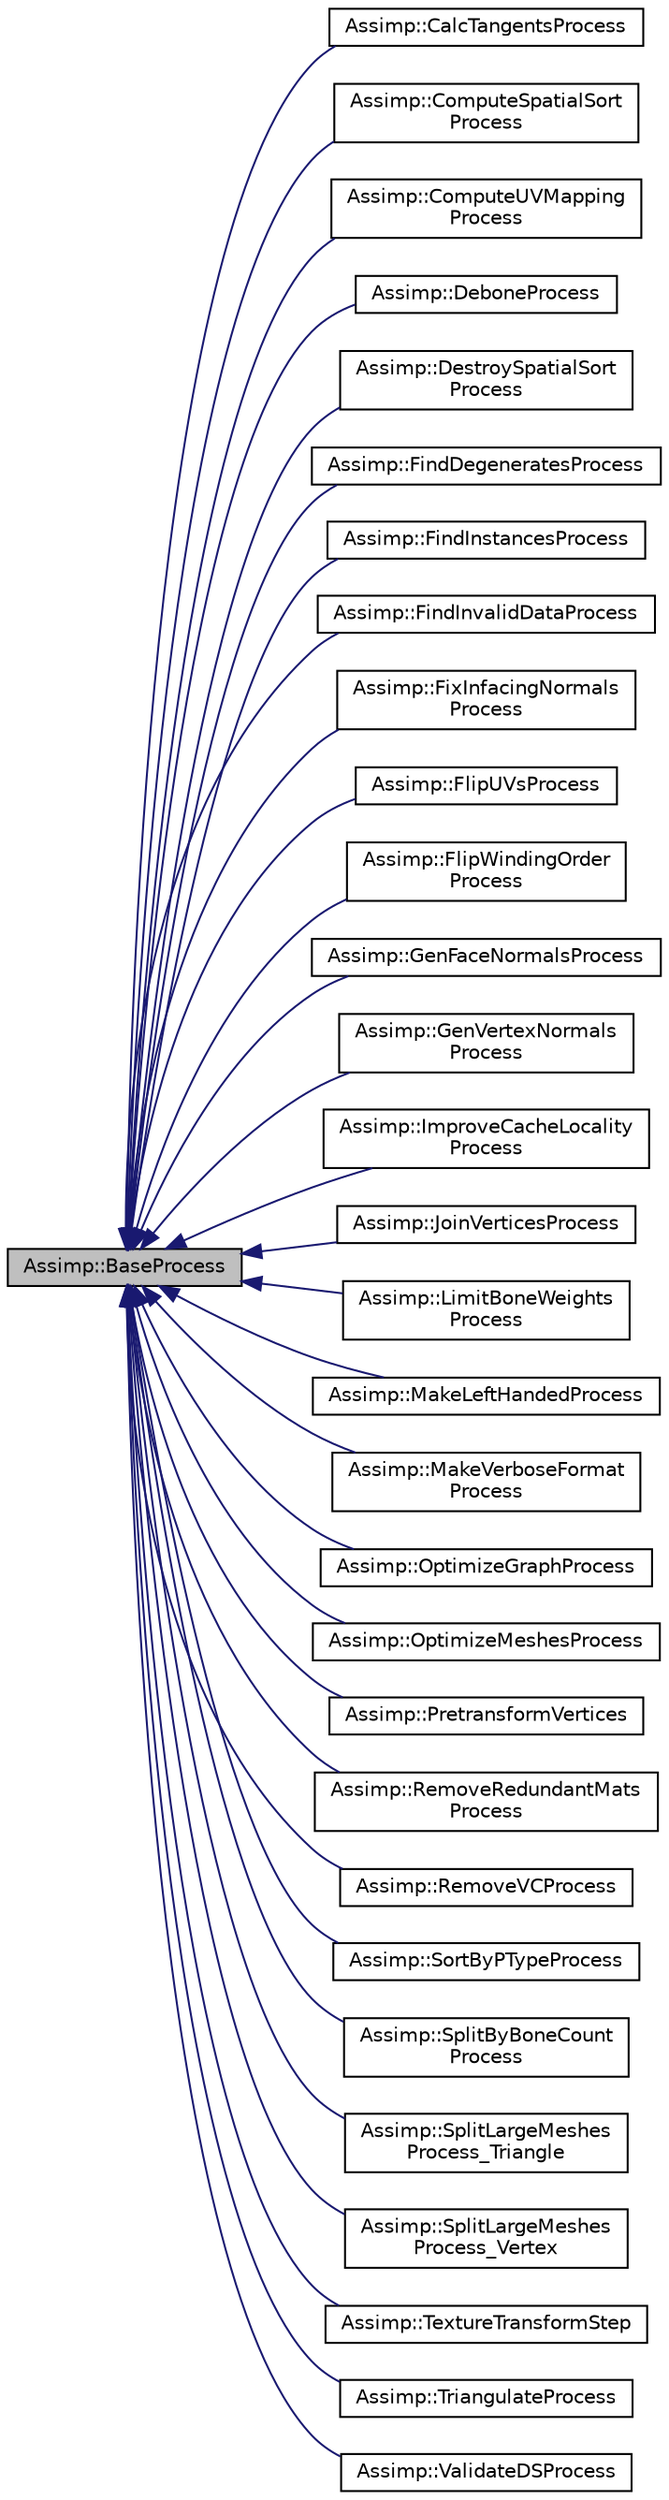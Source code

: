 digraph "Assimp::BaseProcess"
{
  edge [fontname="Helvetica",fontsize="10",labelfontname="Helvetica",labelfontsize="10"];
  node [fontname="Helvetica",fontsize="10",shape=record];
  rankdir="LR";
  Node1 [label="Assimp::BaseProcess",height=0.2,width=0.4,color="black", fillcolor="grey75", style="filled", fontcolor="black"];
  Node1 -> Node2 [dir="back",color="midnightblue",fontsize="10",style="solid",fontname="Helvetica"];
  Node2 [label="Assimp::CalcTangentsProcess",height=0.2,width=0.4,color="black", fillcolor="white", style="filled",URL="$class_assimp_1_1_calc_tangents_process.html"];
  Node1 -> Node3 [dir="back",color="midnightblue",fontsize="10",style="solid",fontname="Helvetica"];
  Node3 [label="Assimp::ComputeSpatialSort\lProcess",height=0.2,width=0.4,color="black", fillcolor="white", style="filled",URL="$class_assimp_1_1_compute_spatial_sort_process.html"];
  Node1 -> Node4 [dir="back",color="midnightblue",fontsize="10",style="solid",fontname="Helvetica"];
  Node4 [label="Assimp::ComputeUVMapping\lProcess",height=0.2,width=0.4,color="black", fillcolor="white", style="filled",URL="$class_assimp_1_1_compute_u_v_mapping_process.html"];
  Node1 -> Node5 [dir="back",color="midnightblue",fontsize="10",style="solid",fontname="Helvetica"];
  Node5 [label="Assimp::DeboneProcess",height=0.2,width=0.4,color="black", fillcolor="white", style="filled",URL="$class_assimp_1_1_debone_process.html"];
  Node1 -> Node6 [dir="back",color="midnightblue",fontsize="10",style="solid",fontname="Helvetica"];
  Node6 [label="Assimp::DestroySpatialSort\lProcess",height=0.2,width=0.4,color="black", fillcolor="white", style="filled",URL="$class_assimp_1_1_destroy_spatial_sort_process.html"];
  Node1 -> Node7 [dir="back",color="midnightblue",fontsize="10",style="solid",fontname="Helvetica"];
  Node7 [label="Assimp::FindDegeneratesProcess",height=0.2,width=0.4,color="black", fillcolor="white", style="filled",URL="$class_assimp_1_1_find_degenerates_process.html"];
  Node1 -> Node8 [dir="back",color="midnightblue",fontsize="10",style="solid",fontname="Helvetica"];
  Node8 [label="Assimp::FindInstancesProcess",height=0.2,width=0.4,color="black", fillcolor="white", style="filled",URL="$class_assimp_1_1_find_instances_process.html",tooltip="A post-processing steps to search for instanced meshes. "];
  Node1 -> Node9 [dir="back",color="midnightblue",fontsize="10",style="solid",fontname="Helvetica"];
  Node9 [label="Assimp::FindInvalidDataProcess",height=0.2,width=0.4,color="black", fillcolor="white", style="filled",URL="$class_assimp_1_1_find_invalid_data_process.html"];
  Node1 -> Node10 [dir="back",color="midnightblue",fontsize="10",style="solid",fontname="Helvetica"];
  Node10 [label="Assimp::FixInfacingNormals\lProcess",height=0.2,width=0.4,color="black", fillcolor="white", style="filled",URL="$class_assimp_1_1_fix_infacing_normals_process.html"];
  Node1 -> Node11 [dir="back",color="midnightblue",fontsize="10",style="solid",fontname="Helvetica"];
  Node11 [label="Assimp::FlipUVsProcess",height=0.2,width=0.4,color="black", fillcolor="white", style="filled",URL="$class_assimp_1_1_flip_u_vs_process.html"];
  Node1 -> Node12 [dir="back",color="midnightblue",fontsize="10",style="solid",fontname="Helvetica"];
  Node12 [label="Assimp::FlipWindingOrder\lProcess",height=0.2,width=0.4,color="black", fillcolor="white", style="filled",URL="$class_assimp_1_1_flip_winding_order_process.html"];
  Node1 -> Node13 [dir="back",color="midnightblue",fontsize="10",style="solid",fontname="Helvetica"];
  Node13 [label="Assimp::GenFaceNormalsProcess",height=0.2,width=0.4,color="black", fillcolor="white", style="filled",URL="$class_assimp_1_1_gen_face_normals_process.html"];
  Node1 -> Node14 [dir="back",color="midnightblue",fontsize="10",style="solid",fontname="Helvetica"];
  Node14 [label="Assimp::GenVertexNormals\lProcess",height=0.2,width=0.4,color="black", fillcolor="white", style="filled",URL="$class_assimp_1_1_gen_vertex_normals_process.html"];
  Node1 -> Node15 [dir="back",color="midnightblue",fontsize="10",style="solid",fontname="Helvetica"];
  Node15 [label="Assimp::ImproveCacheLocality\lProcess",height=0.2,width=0.4,color="black", fillcolor="white", style="filled",URL="$class_assimp_1_1_improve_cache_locality_process.html"];
  Node1 -> Node16 [dir="back",color="midnightblue",fontsize="10",style="solid",fontname="Helvetica"];
  Node16 [label="Assimp::JoinVerticesProcess",height=0.2,width=0.4,color="black", fillcolor="white", style="filled",URL="$class_assimp_1_1_join_vertices_process.html"];
  Node1 -> Node17 [dir="back",color="midnightblue",fontsize="10",style="solid",fontname="Helvetica"];
  Node17 [label="Assimp::LimitBoneWeights\lProcess",height=0.2,width=0.4,color="black", fillcolor="white", style="filled",URL="$class_assimp_1_1_limit_bone_weights_process.html"];
  Node1 -> Node18 [dir="back",color="midnightblue",fontsize="10",style="solid",fontname="Helvetica"];
  Node18 [label="Assimp::MakeLeftHandedProcess",height=0.2,width=0.4,color="black", fillcolor="white", style="filled",URL="$class_assimp_1_1_make_left_handed_process.html",tooltip="The MakeLeftHandedProcess converts all imported data to a left-handed coordinate system. "];
  Node1 -> Node19 [dir="back",color="midnightblue",fontsize="10",style="solid",fontname="Helvetica"];
  Node19 [label="Assimp::MakeVerboseFormat\lProcess",height=0.2,width=0.4,color="black", fillcolor="white", style="filled",URL="$class_assimp_1_1_make_verbose_format_process.html"];
  Node1 -> Node20 [dir="back",color="midnightblue",fontsize="10",style="solid",fontname="Helvetica"];
  Node20 [label="Assimp::OptimizeGraphProcess",height=0.2,width=0.4,color="black", fillcolor="white", style="filled",URL="$class_assimp_1_1_optimize_graph_process.html",tooltip="Postprocessing step to optimize the scenegraph. "];
  Node1 -> Node21 [dir="back",color="midnightblue",fontsize="10",style="solid",fontname="Helvetica"];
  Node21 [label="Assimp::OptimizeMeshesProcess",height=0.2,width=0.4,color="black", fillcolor="white", style="filled",URL="$class_assimp_1_1_optimize_meshes_process.html",tooltip="Postprocessing step to optimize mesh usage. "];
  Node1 -> Node22 [dir="back",color="midnightblue",fontsize="10",style="solid",fontname="Helvetica"];
  Node22 [label="Assimp::PretransformVertices",height=0.2,width=0.4,color="black", fillcolor="white", style="filled",URL="$class_assimp_1_1_pretransform_vertices.html"];
  Node1 -> Node23 [dir="back",color="midnightblue",fontsize="10",style="solid",fontname="Helvetica"];
  Node23 [label="Assimp::RemoveRedundantMats\lProcess",height=0.2,width=0.4,color="black", fillcolor="white", style="filled",URL="$class_assimp_1_1_remove_redundant_mats_process.html"];
  Node1 -> Node24 [dir="back",color="midnightblue",fontsize="10",style="solid",fontname="Helvetica"];
  Node24 [label="Assimp::RemoveVCProcess",height=0.2,width=0.4,color="black", fillcolor="white", style="filled",URL="$class_assimp_1_1_remove_v_c_process.html"];
  Node1 -> Node25 [dir="back",color="midnightblue",fontsize="10",style="solid",fontname="Helvetica"];
  Node25 [label="Assimp::SortByPTypeProcess",height=0.2,width=0.4,color="black", fillcolor="white", style="filled",URL="$class_assimp_1_1_sort_by_p_type_process.html"];
  Node1 -> Node26 [dir="back",color="midnightblue",fontsize="10",style="solid",fontname="Helvetica"];
  Node26 [label="Assimp::SplitByBoneCount\lProcess",height=0.2,width=0.4,color="black", fillcolor="white", style="filled",URL="$class_assimp_1_1_split_by_bone_count_process.html"];
  Node1 -> Node27 [dir="back",color="midnightblue",fontsize="10",style="solid",fontname="Helvetica"];
  Node27 [label="Assimp::SplitLargeMeshes\lProcess_Triangle",height=0.2,width=0.4,color="black", fillcolor="white", style="filled",URL="$class_assimp_1_1_split_large_meshes_process___triangle.html"];
  Node1 -> Node28 [dir="back",color="midnightblue",fontsize="10",style="solid",fontname="Helvetica"];
  Node28 [label="Assimp::SplitLargeMeshes\lProcess_Vertex",height=0.2,width=0.4,color="black", fillcolor="white", style="filled",URL="$class_assimp_1_1_split_large_meshes_process___vertex.html"];
  Node1 -> Node29 [dir="back",color="midnightblue",fontsize="10",style="solid",fontname="Helvetica"];
  Node29 [label="Assimp::TextureTransformStep",height=0.2,width=0.4,color="black", fillcolor="white", style="filled",URL="$class_assimp_1_1_texture_transform_step.html"];
  Node1 -> Node30 [dir="back",color="midnightblue",fontsize="10",style="solid",fontname="Helvetica"];
  Node30 [label="Assimp::TriangulateProcess",height=0.2,width=0.4,color="black", fillcolor="white", style="filled",URL="$class_assimp_1_1_triangulate_process.html"];
  Node1 -> Node31 [dir="back",color="midnightblue",fontsize="10",style="solid",fontname="Helvetica"];
  Node31 [label="Assimp::ValidateDSProcess",height=0.2,width=0.4,color="black", fillcolor="white", style="filled",URL="$class_assimp_1_1_validate_d_s_process.html"];
}
